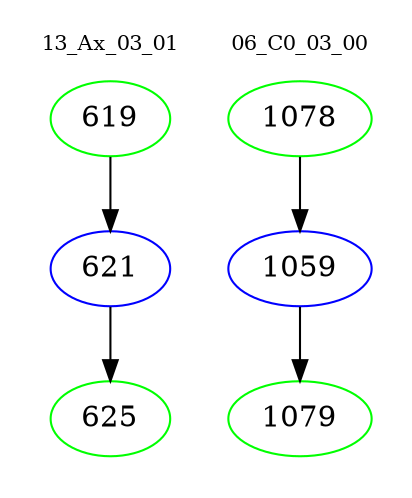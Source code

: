 digraph{
subgraph cluster_0 {
color = white
label = "13_Ax_03_01";
fontsize=10;
T0_619 [label="619", color="green"]
T0_619 -> T0_621 [color="black"]
T0_621 [label="621", color="blue"]
T0_621 -> T0_625 [color="black"]
T0_625 [label="625", color="green"]
}
subgraph cluster_1 {
color = white
label = "06_C0_03_00";
fontsize=10;
T1_1078 [label="1078", color="green"]
T1_1078 -> T1_1059 [color="black"]
T1_1059 [label="1059", color="blue"]
T1_1059 -> T1_1079 [color="black"]
T1_1079 [label="1079", color="green"]
}
}

